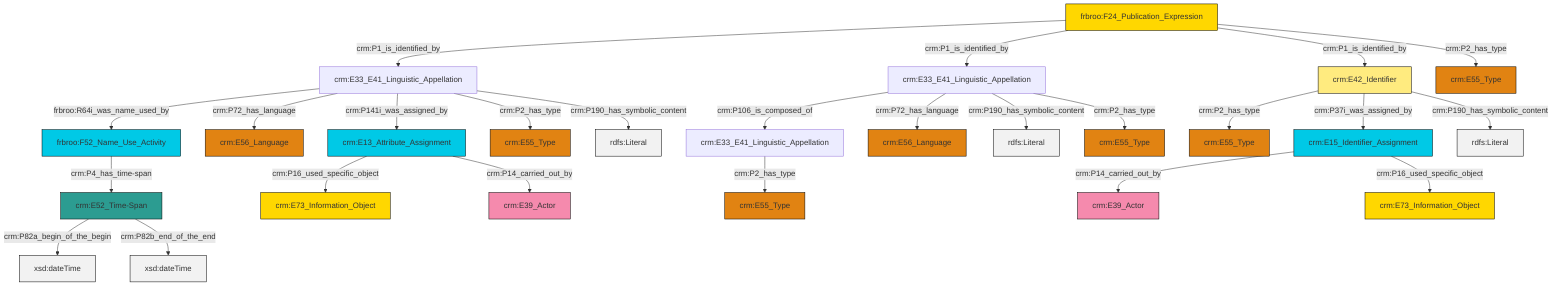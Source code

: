 graph TD
classDef Literal fill:#f2f2f2,stroke:#000000;
classDef CRM_Entity fill:#FFFFFF,stroke:#000000;
classDef Temporal_Entity fill:#00C9E6, stroke:#000000;
classDef Type fill:#E18312, stroke:#000000;
classDef Time-Span fill:#2C9C91, stroke:#000000;
classDef Appellation fill:#FFEB7F, stroke:#000000;
classDef Place fill:#008836, stroke:#000000;
classDef Persistent_Item fill:#B266B2, stroke:#000000;
classDef Conceptual_Object fill:#FFD700, stroke:#000000;
classDef Physical_Thing fill:#D2B48C, stroke:#000000;
classDef Actor fill:#f58aad, stroke:#000000;
classDef PC_Classes fill:#4ce600, stroke:#000000;
classDef Multi fill:#cccccc,stroke:#000000;

0["crm:E52_Time-Span"]:::Time-Span -->|crm:P82a_begin_of_the_begin| 1[xsd:dateTime]:::Literal
2["frbroo:F24_Publication_Expression"]:::Conceptual_Object -->|crm:P1_is_identified_by| 3["crm:E33_E41_Linguistic_Appellation"]:::Default
2["frbroo:F24_Publication_Expression"]:::Conceptual_Object -->|crm:P1_is_identified_by| 4["crm:E33_E41_Linguistic_Appellation"]:::Default
7["crm:E13_Attribute_Assignment"]:::Temporal_Entity -->|crm:P16_used_specific_object| 8["crm:E73_Information_Object"]:::Conceptual_Object
3["crm:E33_E41_Linguistic_Appellation"]:::Default -->|frbroo:R64i_was_name_used_by| 9["frbroo:F52_Name_Use_Activity"]:::Temporal_Entity
0["crm:E52_Time-Span"]:::Time-Span -->|crm:P82b_end_of_the_end| 10[xsd:dateTime]:::Literal
4["crm:E33_E41_Linguistic_Appellation"]:::Default -->|crm:P106_is_composed_of| 12["crm:E33_E41_Linguistic_Appellation"]:::Default
9["frbroo:F52_Name_Use_Activity"]:::Temporal_Entity -->|crm:P4_has_time-span| 0["crm:E52_Time-Span"]:::Time-Span
17["crm:E42_Identifier"]:::Appellation -->|crm:P2_has_type| 18["crm:E55_Type"]:::Type
3["crm:E33_E41_Linguistic_Appellation"]:::Default -->|crm:P72_has_language| 19["crm:E56_Language"]:::Type
7["crm:E13_Attribute_Assignment"]:::Temporal_Entity -->|crm:P14_carried_out_by| 5["crm:E39_Actor"]:::Actor
2["frbroo:F24_Publication_Expression"]:::Conceptual_Object -->|crm:P1_is_identified_by| 17["crm:E42_Identifier"]:::Appellation
3["crm:E33_E41_Linguistic_Appellation"]:::Default -->|crm:P141i_was_assigned_by| 7["crm:E13_Attribute_Assignment"]:::Temporal_Entity
4["crm:E33_E41_Linguistic_Appellation"]:::Default -->|crm:P72_has_language| 26["crm:E56_Language"]:::Type
3["crm:E33_E41_Linguistic_Appellation"]:::Default -->|crm:P2_has_type| 32["crm:E55_Type"]:::Type
17["crm:E42_Identifier"]:::Appellation -->|crm:P37i_was_assigned_by| 22["crm:E15_Identifier_Assignment"]:::Temporal_Entity
2["frbroo:F24_Publication_Expression"]:::Conceptual_Object -->|crm:P2_has_type| 27["crm:E55_Type"]:::Type
3["crm:E33_E41_Linguistic_Appellation"]:::Default -->|crm:P190_has_symbolic_content| 38[rdfs:Literal]:::Literal
4["crm:E33_E41_Linguistic_Appellation"]:::Default -->|crm:P190_has_symbolic_content| 39[rdfs:Literal]:::Literal
4["crm:E33_E41_Linguistic_Appellation"]:::Default -->|crm:P2_has_type| 29["crm:E55_Type"]:::Type
17["crm:E42_Identifier"]:::Appellation -->|crm:P190_has_symbolic_content| 42[rdfs:Literal]:::Literal
22["crm:E15_Identifier_Assignment"]:::Temporal_Entity -->|crm:P14_carried_out_by| 20["crm:E39_Actor"]:::Actor
12["crm:E33_E41_Linguistic_Appellation"]:::Default -->|crm:P2_has_type| 45["crm:E55_Type"]:::Type
22["crm:E15_Identifier_Assignment"]:::Temporal_Entity -->|crm:P16_used_specific_object| 14["crm:E73_Information_Object"]:::Conceptual_Object